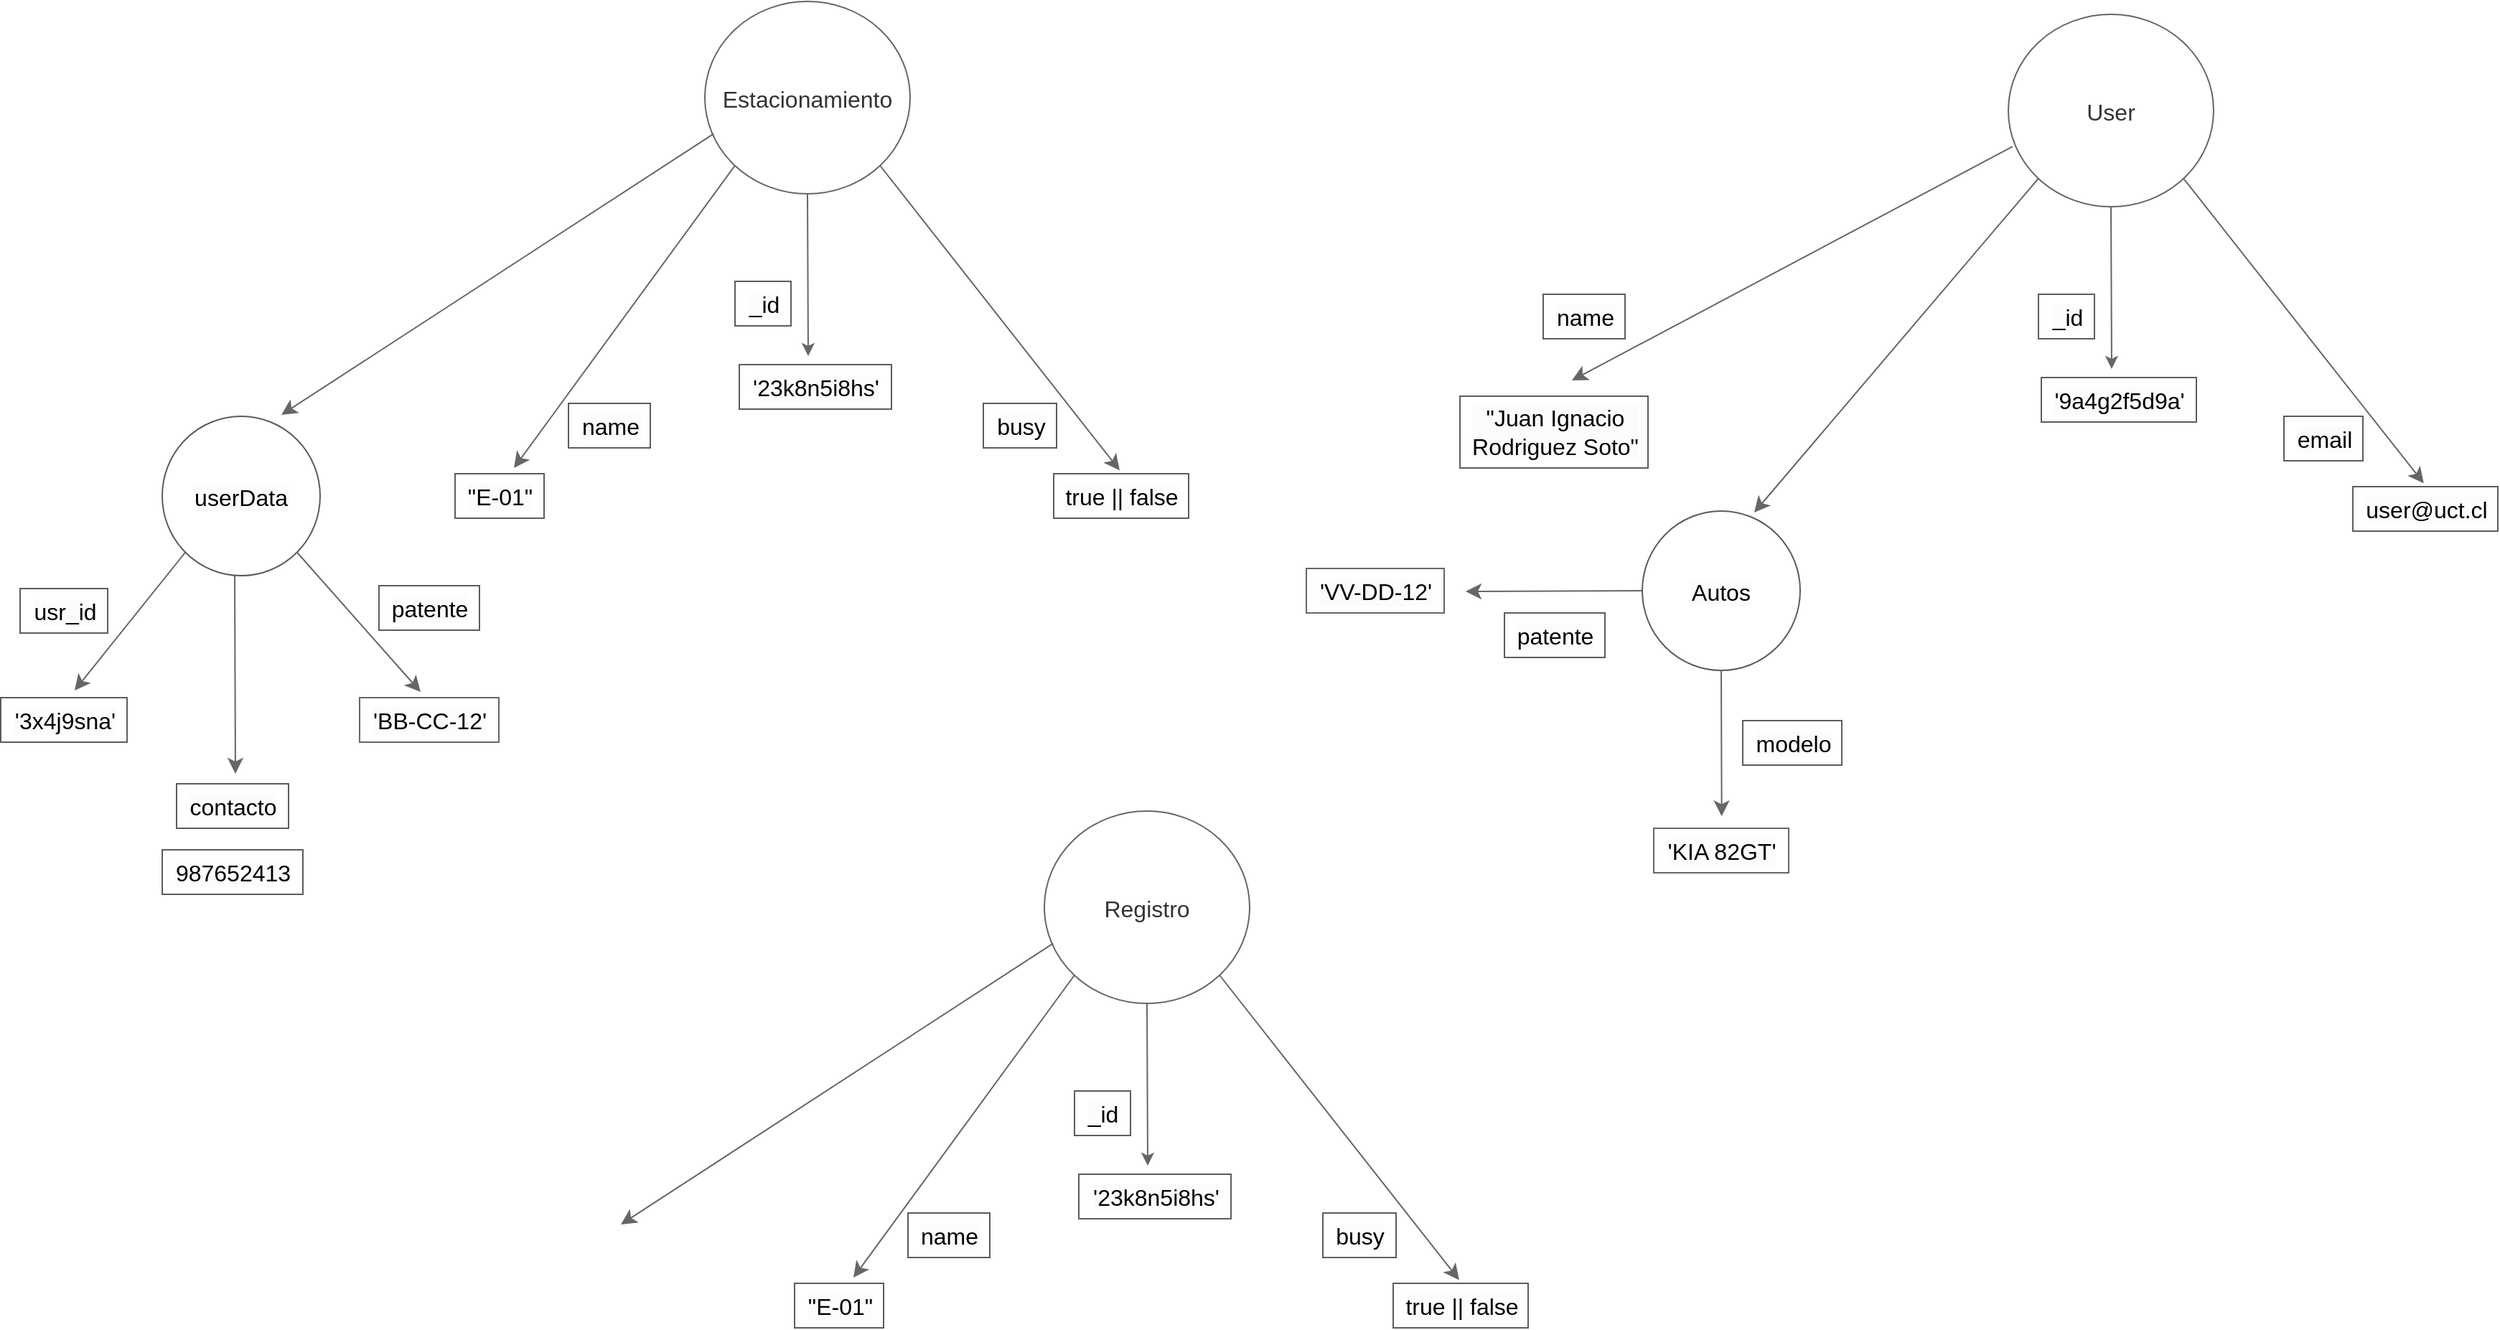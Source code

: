<mxfile version="21.6.8" type="device">
  <diagram name="Page-1" id="Mc0k5i1O1bZJucNY-eXT">
    <mxGraphModel dx="2809" dy="1663" grid="0" gridSize="10" guides="1" tooltips="1" connect="1" arrows="1" fold="1" page="0" pageScale="1" pageWidth="850" pageHeight="1100" background="#ffffff" math="0" shadow="0">
      <root>
        <mxCell id="0" />
        <mxCell id="1" parent="0" />
        <mxCell id="CsUUlYJ66MlTUgeljkit-2" style="edgeStyle=none;curved=1;rounded=0;orthogonalLoop=1;jettySize=auto;html=1;exitX=0.5;exitY=1;exitDx=0;exitDy=0;fontSize=12;labelBackgroundColor=#1D1D1D;fillColor=#f5f5f5;strokeColor=#666666;" parent="1" source="CsUUlYJ66MlTUgeljkit-1" edge="1">
          <mxGeometry relative="1" as="geometry">
            <mxPoint x="-158" y="-77" as="targetPoint" />
          </mxGeometry>
        </mxCell>
        <mxCell id="CsUUlYJ66MlTUgeljkit-6" style="edgeStyle=none;curved=1;rounded=0;orthogonalLoop=1;jettySize=auto;html=1;exitX=0;exitY=1;exitDx=0;exitDy=0;fontSize=12;startSize=8;endSize=8;labelBackgroundColor=#1D1D1D;fillColor=#f5f5f5;strokeColor=#666666;" parent="1" source="CsUUlYJ66MlTUgeljkit-1" edge="1">
          <mxGeometry relative="1" as="geometry">
            <mxPoint x="-363" y="1" as="targetPoint" />
          </mxGeometry>
        </mxCell>
        <mxCell id="CsUUlYJ66MlTUgeljkit-10" style="edgeStyle=none;curved=1;rounded=0;orthogonalLoop=1;jettySize=auto;html=1;exitX=1;exitY=1;exitDx=0;exitDy=0;fontSize=12;startSize=8;endSize=8;labelBackgroundColor=#1D1D1D;fillColor=#f5f5f5;strokeColor=#666666;entryX=0.489;entryY=-0.075;entryDx=0;entryDy=0;entryPerimeter=0;" parent="1" source="CsUUlYJ66MlTUgeljkit-1" target="CsUUlYJ66MlTUgeljkit-12" edge="1">
          <mxGeometry relative="1" as="geometry">
            <mxPoint x="46" y="-9" as="targetPoint" />
          </mxGeometry>
        </mxCell>
        <mxCell id="CsUUlYJ66MlTUgeljkit-13" style="edgeStyle=none;curved=1;rounded=0;orthogonalLoop=1;jettySize=auto;html=1;exitX=0.043;exitY=0.688;exitDx=0;exitDy=0;fontSize=12;startSize=8;endSize=8;exitPerimeter=0;labelBackgroundColor=#1D1D1D;fillColor=#f5f5f5;strokeColor=#666666;" parent="1" source="CsUUlYJ66MlTUgeljkit-1" edge="1">
          <mxGeometry relative="1" as="geometry">
            <mxPoint x="-525" y="-36" as="targetPoint" />
          </mxGeometry>
        </mxCell>
        <mxCell id="CsUUlYJ66MlTUgeljkit-1" value="Estacionamiento" style="ellipse;fontSize=16;labelBackgroundColor=none;fillColor=none;fontColor=#333333;strokeColor=#666666;" parent="1" vertex="1">
          <mxGeometry x="-230" y="-324" width="143" height="134" as="geometry" />
        </mxCell>
        <mxCell id="CsUUlYJ66MlTUgeljkit-4" value="_id" style="text;html=1;align=center;verticalAlign=middle;resizable=0;points=[];autosize=1;fontSize=16;labelBackgroundColor=#FCFCFC;fillColor=none;fontColor=#000000;strokeColor=#5C5C5C;" parent="1" vertex="1">
          <mxGeometry x="-209" y="-129" width="39" height="31" as="geometry" />
        </mxCell>
        <mxCell id="CsUUlYJ66MlTUgeljkit-5" value="&#39;23k8n5i8hs&#39;" style="text;html=1;align=center;verticalAlign=middle;resizable=0;points=[];autosize=1;fontSize=16;labelBackgroundColor=#FCFCFC;fillColor=none;fontColor=#000000;strokeColor=#5C5C5C;fillStyle=auto;" parent="1" vertex="1">
          <mxGeometry x="-206" y="-71" width="106" height="31" as="geometry" />
        </mxCell>
        <mxCell id="CsUUlYJ66MlTUgeljkit-7" value="name" style="text;html=1;align=center;verticalAlign=middle;resizable=0;points=[];autosize=1;fontSize=16;rotation=0;labelBackgroundColor=#FCFCFC;fillColor=none;fontColor=#000000;strokeColor=#5C5C5C;" parent="1" vertex="1">
          <mxGeometry x="-325" y="-44" width="57" height="31" as="geometry" />
        </mxCell>
        <mxCell id="CsUUlYJ66MlTUgeljkit-8" value="&quot;E-01&quot;" style="text;html=1;align=center;verticalAlign=middle;resizable=0;points=[];autosize=1;fontSize=16;rotation=0;labelBackgroundColor=#FCFCFC;fillColor=none;fontColor=#000000;strokeColor=#5C5C5C;" parent="1" vertex="1">
          <mxGeometry x="-404" y="5" width="62" height="31" as="geometry" />
        </mxCell>
        <mxCell id="CsUUlYJ66MlTUgeljkit-11" value="busy" style="text;html=1;align=center;verticalAlign=middle;resizable=0;points=[];autosize=1;fontSize=16;rotation=0;labelBackgroundColor=#FCFCFC;fillColor=none;fontColor=#000000;strokeColor=#5C5C5C;" parent="1" vertex="1">
          <mxGeometry x="-36" y="-44" width="51" height="31" as="geometry" />
        </mxCell>
        <mxCell id="CsUUlYJ66MlTUgeljkit-12" value="true || false" style="text;html=1;align=center;verticalAlign=middle;resizable=0;points=[];autosize=1;fontSize=16;labelBackgroundColor=#FCFCFC;fillColor=none;fontColor=#000000;strokeColor=#5C5C5C;" parent="1" vertex="1">
          <mxGeometry x="13" y="5" width="94" height="31" as="geometry" />
        </mxCell>
        <mxCell id="CsUUlYJ66MlTUgeljkit-15" style="edgeStyle=none;curved=1;rounded=0;orthogonalLoop=1;jettySize=auto;html=1;exitX=0;exitY=1;exitDx=0;exitDy=0;fontSize=12;startSize=8;endSize=8;labelBackgroundColor=#FCFCFC;fillColor=#f5f5f5;strokeColor=#666666;fontColor=#000000;" parent="1" source="CsUUlYJ66MlTUgeljkit-14" edge="1">
          <mxGeometry relative="1" as="geometry">
            <mxPoint x="-669" y="156" as="targetPoint" />
          </mxGeometry>
        </mxCell>
        <mxCell id="CsUUlYJ66MlTUgeljkit-16" style="edgeStyle=none;curved=1;rounded=0;orthogonalLoop=1;jettySize=auto;html=1;exitX=1;exitY=1;exitDx=0;exitDy=0;fontSize=12;startSize=8;endSize=8;labelBackgroundColor=#FCFCFC;fillColor=#f5f5f5;strokeColor=#666666;fontColor=#000000;" parent="1" source="CsUUlYJ66MlTUgeljkit-14" edge="1">
          <mxGeometry relative="1" as="geometry">
            <mxPoint x="-428" y="157" as="targetPoint" />
          </mxGeometry>
        </mxCell>
        <mxCell id="CsUUlYJ66MlTUgeljkit-14" value="userData" style="ellipse;fontSize=16;labelBackgroundColor=#FCFCFC;fillColor=none;fontColor=#000000;strokeColor=#5C5C5C;" parent="1" vertex="1">
          <mxGeometry x="-608" y="-35" width="110" height="111" as="geometry" />
        </mxCell>
        <mxCell id="CsUUlYJ66MlTUgeljkit-17" value="&#39;3x4j9sna&#39;" style="text;html=1;align=center;verticalAlign=middle;resizable=0;points=[];autosize=1;strokeColor=#5C5C5C;fillColor=none;fontSize=16;labelBackgroundColor=#FCFCFC;fontColor=#000000;" parent="1" vertex="1">
          <mxGeometry x="-720.5" y="161" width="88" height="31" as="geometry" />
        </mxCell>
        <mxCell id="CsUUlYJ66MlTUgeljkit-18" value="usr_id" style="text;html=1;align=center;verticalAlign=middle;resizable=0;points=[];autosize=1;fontSize=16;rotation=0;labelBackgroundColor=#FCFCFC;fillColor=none;fontColor=#000000;strokeColor=#5C5C5C;" parent="1" vertex="1">
          <mxGeometry x="-707" y="85" width="61" height="31" as="geometry" />
        </mxCell>
        <mxCell id="CsUUlYJ66MlTUgeljkit-20" value="patente" style="text;html=1;align=center;verticalAlign=middle;resizable=0;points=[];autosize=1;fontSize=16;rotation=0;labelBackgroundColor=#FCFCFC;fillColor=none;fontColor=#000000;strokeColor=#5C5C5C;" parent="1" vertex="1">
          <mxGeometry x="-457" y="83" width="70" height="31" as="geometry" />
        </mxCell>
        <mxCell id="CsUUlYJ66MlTUgeljkit-22" value="&#39;BB-CC-12&#39;" style="text;html=1;align=center;verticalAlign=middle;resizable=0;points=[];autosize=1;fontSize=16;labelBackgroundColor=#FCFCFC;fillColor=none;fontColor=#000000;strokeColor=#666666;" parent="1" vertex="1">
          <mxGeometry x="-470.5" y="161" width="97" height="31" as="geometry" />
        </mxCell>
        <mxCell id="CsUUlYJ66MlTUgeljkit-44" style="edgeStyle=none;curved=1;rounded=0;orthogonalLoop=1;jettySize=auto;html=1;exitX=0.5;exitY=1;exitDx=0;exitDy=0;fontSize=12;labelBackgroundColor=#1D1D1D;fillColor=#f5f5f5;strokeColor=#666666;" parent="1" source="CsUUlYJ66MlTUgeljkit-48" edge="1">
          <mxGeometry relative="1" as="geometry">
            <mxPoint x="750" y="-68" as="targetPoint" />
          </mxGeometry>
        </mxCell>
        <mxCell id="CsUUlYJ66MlTUgeljkit-45" style="edgeStyle=none;curved=1;rounded=0;orthogonalLoop=1;jettySize=auto;html=1;exitX=0.021;exitY=0.687;exitDx=0;exitDy=0;fontSize=12;startSize=8;endSize=8;labelBackgroundColor=#1D1D1D;fillColor=#f5f5f5;strokeColor=#666666;exitPerimeter=0;" parent="1" source="CsUUlYJ66MlTUgeljkit-48" edge="1">
          <mxGeometry relative="1" as="geometry">
            <mxPoint x="374" y="-60" as="targetPoint" />
          </mxGeometry>
        </mxCell>
        <mxCell id="CsUUlYJ66MlTUgeljkit-46" style="edgeStyle=none;curved=1;rounded=0;orthogonalLoop=1;jettySize=auto;html=1;exitX=1;exitY=1;exitDx=0;exitDy=0;fontSize=12;startSize=8;endSize=8;labelBackgroundColor=#1D1D1D;fillColor=#f5f5f5;strokeColor=#666666;entryX=0.489;entryY=-0.075;entryDx=0;entryDy=0;entryPerimeter=0;" parent="1" source="CsUUlYJ66MlTUgeljkit-48" target="CsUUlYJ66MlTUgeljkit-54" edge="1">
          <mxGeometry relative="1" as="geometry">
            <mxPoint x="954" as="targetPoint" />
          </mxGeometry>
        </mxCell>
        <mxCell id="CsUUlYJ66MlTUgeljkit-63" style="edgeStyle=none;curved=1;rounded=0;orthogonalLoop=1;jettySize=auto;html=1;exitX=0;exitY=1;exitDx=0;exitDy=0;fontSize=12;startSize=8;endSize=8;fillColor=#f5f5f5;strokeColor=#666666;" parent="1" source="CsUUlYJ66MlTUgeljkit-48" edge="1">
          <mxGeometry relative="1" as="geometry">
            <mxPoint x="501" y="32" as="targetPoint" />
          </mxGeometry>
        </mxCell>
        <mxCell id="CsUUlYJ66MlTUgeljkit-48" value="User" style="ellipse;fontSize=16;labelBackgroundColor=none;fillColor=none;fontColor=#333333;strokeColor=#666666;" parent="1" vertex="1">
          <mxGeometry x="678" y="-315" width="143" height="134" as="geometry" />
        </mxCell>
        <mxCell id="CsUUlYJ66MlTUgeljkit-49" value="_id" style="text;html=1;align=center;verticalAlign=middle;resizable=0;points=[];autosize=1;fontSize=16;labelBackgroundColor=#FCFCFC;fillColor=none;fontColor=#000000;strokeColor=#5C5C5C;" parent="1" vertex="1">
          <mxGeometry x="699" y="-120" width="39" height="31" as="geometry" />
        </mxCell>
        <mxCell id="CsUUlYJ66MlTUgeljkit-50" value="&#39;9a4g2f5d9a&#39;" style="text;html=1;align=center;verticalAlign=middle;resizable=0;points=[];autosize=1;fontSize=16;labelBackgroundColor=#FCFCFC;fillColor=none;fontColor=#000000;strokeColor=#5C5C5C;fillStyle=auto;" parent="1" vertex="1">
          <mxGeometry x="701" y="-62" width="108" height="31" as="geometry" />
        </mxCell>
        <mxCell id="CsUUlYJ66MlTUgeljkit-51" value="name" style="text;html=1;align=center;verticalAlign=middle;resizable=0;points=[];autosize=1;fontSize=16;rotation=0;labelBackgroundColor=#FCFCFC;fillColor=none;fontColor=#000000;strokeColor=#5C5C5C;" parent="1" vertex="1">
          <mxGeometry x="354" y="-120" width="57" height="31" as="geometry" />
        </mxCell>
        <mxCell id="CsUUlYJ66MlTUgeljkit-52" value="&quot;Juan Ignacio&lt;br&gt;Rodriguez Soto&quot;" style="text;html=1;align=center;verticalAlign=middle;resizable=0;points=[];autosize=1;fontSize=16;rotation=0;labelBackgroundColor=#FCFCFC;fillColor=none;fontColor=#000000;strokeColor=#5C5C5C;" parent="1" vertex="1">
          <mxGeometry x="296" y="-49" width="131" height="50" as="geometry" />
        </mxCell>
        <mxCell id="CsUUlYJ66MlTUgeljkit-53" value="email" style="text;html=1;align=center;verticalAlign=middle;resizable=0;points=[];autosize=1;fontSize=16;rotation=0;labelBackgroundColor=#FCFCFC;fillColor=none;fontColor=#000000;strokeColor=#5C5C5C;" parent="1" vertex="1">
          <mxGeometry x="870" y="-35" width="55" height="31" as="geometry" />
        </mxCell>
        <mxCell id="CsUUlYJ66MlTUgeljkit-54" value="user@uct.cl" style="text;html=1;align=center;verticalAlign=middle;resizable=0;points=[];autosize=1;fontSize=16;labelBackgroundColor=#FCFCFC;fillColor=none;fontColor=#000000;strokeColor=#5C5C5C;" parent="1" vertex="1">
          <mxGeometry x="918" y="14" width="101" height="31" as="geometry" />
        </mxCell>
        <mxCell id="CsUUlYJ66MlTUgeljkit-67" style="edgeStyle=none;curved=1;rounded=0;orthogonalLoop=1;jettySize=auto;html=1;exitX=0;exitY=0.5;exitDx=0;exitDy=0;fontSize=12;startSize=8;endSize=8;labelBackgroundColor=#FCFCFC;fillColor=#f5f5f5;strokeColor=#666666;fontColor=#000000;" parent="1" source="CsUUlYJ66MlTUgeljkit-68" edge="1">
          <mxGeometry relative="1" as="geometry">
            <mxPoint x="300" y="87" as="targetPoint" />
          </mxGeometry>
        </mxCell>
        <mxCell id="CsUUlYJ66MlTUgeljkit-73" style="edgeStyle=none;curved=1;rounded=0;orthogonalLoop=1;jettySize=auto;html=1;exitX=0.5;exitY=1;exitDx=0;exitDy=0;fontSize=12;startSize=8;endSize=8;fillColor=#f5f5f5;strokeColor=#666666;" parent="1" source="CsUUlYJ66MlTUgeljkit-68" edge="1">
          <mxGeometry relative="1" as="geometry">
            <mxPoint x="478.333" y="243.667" as="targetPoint" />
          </mxGeometry>
        </mxCell>
        <mxCell id="CsUUlYJ66MlTUgeljkit-68" value="Autos" style="ellipse;fontSize=16;labelBackgroundColor=#FCFCFC;fillColor=none;fontColor=#000000;strokeColor=#5C5C5C;" parent="1" vertex="1">
          <mxGeometry x="423" y="31" width="110" height="111" as="geometry" />
        </mxCell>
        <mxCell id="CsUUlYJ66MlTUgeljkit-69" value="patente" style="text;html=1;align=center;verticalAlign=middle;resizable=0;points=[];autosize=1;fontSize=16;rotation=0;labelBackgroundColor=#FCFCFC;fillColor=none;fontColor=#000000;strokeColor=#5C5C5C;" parent="1" vertex="1">
          <mxGeometry x="327" y="102" width="70" height="31" as="geometry" />
        </mxCell>
        <mxCell id="CsUUlYJ66MlTUgeljkit-72" value="&#39;VV-DD-12&#39;" style="text;html=1;align=center;verticalAlign=middle;resizable=0;points=[];autosize=1;fontSize=16;labelBackgroundColor=#FCFCFC;fillColor=none;fontColor=#000000;strokeColor=#666666;" parent="1" vertex="1">
          <mxGeometry x="189" y="71" width="96" height="31" as="geometry" />
        </mxCell>
        <mxCell id="CsUUlYJ66MlTUgeljkit-74" value="modelo" style="text;html=1;align=center;verticalAlign=middle;resizable=0;points=[];autosize=1;fontSize=16;rotation=0;labelBackgroundColor=#FCFCFC;fillColor=none;fontColor=#000000;strokeColor=#5C5C5C;" parent="1" vertex="1">
          <mxGeometry x="493" y="177" width="69" height="31" as="geometry" />
        </mxCell>
        <mxCell id="CsUUlYJ66MlTUgeljkit-75" value="&#39;KIA 82GT&#39;" style="text;html=1;align=center;verticalAlign=middle;resizable=0;points=[];autosize=1;fontSize=16;labelBackgroundColor=#FCFCFC;fillColor=none;fontColor=#000000;strokeColor=#666666;" parent="1" vertex="1">
          <mxGeometry x="431" y="252" width="94" height="31" as="geometry" />
        </mxCell>
        <mxCell id="-L_JFR_nqH-sr-A5FqX6-1" style="edgeStyle=none;curved=1;rounded=0;orthogonalLoop=1;jettySize=auto;html=1;exitX=0.5;exitY=1;exitDx=0;exitDy=0;fontSize=12;labelBackgroundColor=#1D1D1D;fillColor=#f5f5f5;strokeColor=#666666;" edge="1" parent="1" source="-L_JFR_nqH-sr-A5FqX6-5">
          <mxGeometry relative="1" as="geometry">
            <mxPoint x="78.5" y="487" as="targetPoint" />
          </mxGeometry>
        </mxCell>
        <mxCell id="-L_JFR_nqH-sr-A5FqX6-2" style="edgeStyle=none;curved=1;rounded=0;orthogonalLoop=1;jettySize=auto;html=1;exitX=0;exitY=1;exitDx=0;exitDy=0;fontSize=12;startSize=8;endSize=8;labelBackgroundColor=#1D1D1D;fillColor=#f5f5f5;strokeColor=#666666;" edge="1" parent="1" source="-L_JFR_nqH-sr-A5FqX6-5">
          <mxGeometry relative="1" as="geometry">
            <mxPoint x="-126.5" y="565" as="targetPoint" />
          </mxGeometry>
        </mxCell>
        <mxCell id="-L_JFR_nqH-sr-A5FqX6-3" style="edgeStyle=none;curved=1;rounded=0;orthogonalLoop=1;jettySize=auto;html=1;exitX=1;exitY=1;exitDx=0;exitDy=0;fontSize=12;startSize=8;endSize=8;labelBackgroundColor=#1D1D1D;fillColor=#f5f5f5;strokeColor=#666666;entryX=0.489;entryY=-0.075;entryDx=0;entryDy=0;entryPerimeter=0;" edge="1" parent="1" source="-L_JFR_nqH-sr-A5FqX6-5" target="-L_JFR_nqH-sr-A5FqX6-11">
          <mxGeometry relative="1" as="geometry">
            <mxPoint x="282.5" y="555" as="targetPoint" />
          </mxGeometry>
        </mxCell>
        <mxCell id="-L_JFR_nqH-sr-A5FqX6-4" style="edgeStyle=none;curved=1;rounded=0;orthogonalLoop=1;jettySize=auto;html=1;exitX=0.043;exitY=0.688;exitDx=0;exitDy=0;fontSize=12;startSize=8;endSize=8;exitPerimeter=0;labelBackgroundColor=#1D1D1D;fillColor=#f5f5f5;strokeColor=#666666;" edge="1" parent="1" source="-L_JFR_nqH-sr-A5FqX6-5">
          <mxGeometry relative="1" as="geometry">
            <mxPoint x="-288.5" y="528" as="targetPoint" />
          </mxGeometry>
        </mxCell>
        <mxCell id="-L_JFR_nqH-sr-A5FqX6-5" value="Registro" style="ellipse;fontSize=16;labelBackgroundColor=none;fillColor=none;fontColor=#333333;strokeColor=#666666;" vertex="1" parent="1">
          <mxGeometry x="6.5" y="240" width="143" height="134" as="geometry" />
        </mxCell>
        <mxCell id="-L_JFR_nqH-sr-A5FqX6-6" value="_id" style="text;html=1;align=center;verticalAlign=middle;resizable=0;points=[];autosize=1;fontSize=16;labelBackgroundColor=#FCFCFC;fillColor=none;fontColor=#000000;strokeColor=#5C5C5C;" vertex="1" parent="1">
          <mxGeometry x="27.5" y="435" width="39" height="31" as="geometry" />
        </mxCell>
        <mxCell id="-L_JFR_nqH-sr-A5FqX6-7" value="&#39;23k8n5i8hs&#39;" style="text;html=1;align=center;verticalAlign=middle;resizable=0;points=[];autosize=1;fontSize=16;labelBackgroundColor=#FCFCFC;fillColor=none;fontColor=#000000;strokeColor=#5C5C5C;fillStyle=auto;" vertex="1" parent="1">
          <mxGeometry x="30.5" y="493" width="106" height="31" as="geometry" />
        </mxCell>
        <mxCell id="-L_JFR_nqH-sr-A5FqX6-8" value="name" style="text;html=1;align=center;verticalAlign=middle;resizable=0;points=[];autosize=1;fontSize=16;rotation=0;labelBackgroundColor=#FCFCFC;fillColor=none;fontColor=#000000;strokeColor=#5C5C5C;" vertex="1" parent="1">
          <mxGeometry x="-88.5" y="520" width="57" height="31" as="geometry" />
        </mxCell>
        <mxCell id="-L_JFR_nqH-sr-A5FqX6-9" value="&quot;E-01&quot;" style="text;html=1;align=center;verticalAlign=middle;resizable=0;points=[];autosize=1;fontSize=16;rotation=0;labelBackgroundColor=#FCFCFC;fillColor=none;fontColor=#000000;strokeColor=#5C5C5C;" vertex="1" parent="1">
          <mxGeometry x="-167.5" y="569" width="62" height="31" as="geometry" />
        </mxCell>
        <mxCell id="-L_JFR_nqH-sr-A5FqX6-10" value="busy" style="text;html=1;align=center;verticalAlign=middle;resizable=0;points=[];autosize=1;fontSize=16;rotation=0;labelBackgroundColor=#FCFCFC;fillColor=none;fontColor=#000000;strokeColor=#5C5C5C;" vertex="1" parent="1">
          <mxGeometry x="200.5" y="520" width="51" height="31" as="geometry" />
        </mxCell>
        <mxCell id="-L_JFR_nqH-sr-A5FqX6-11" value="true || false" style="text;html=1;align=center;verticalAlign=middle;resizable=0;points=[];autosize=1;fontSize=16;labelBackgroundColor=#FCFCFC;fillColor=none;fontColor=#000000;strokeColor=#5C5C5C;" vertex="1" parent="1">
          <mxGeometry x="249.5" y="569" width="94" height="31" as="geometry" />
        </mxCell>
        <mxCell id="-L_JFR_nqH-sr-A5FqX6-19" style="edgeStyle=none;curved=1;rounded=0;orthogonalLoop=1;jettySize=auto;html=1;exitX=0;exitY=1;exitDx=0;exitDy=0;fontSize=12;startSize=8;endSize=8;labelBackgroundColor=#FCFCFC;fillColor=#f5f5f5;strokeColor=#666666;fontColor=#000000;" edge="1" parent="1">
          <mxGeometry relative="1" as="geometry">
            <mxPoint x="-557" y="214" as="targetPoint" />
            <mxPoint x="-557.5" y="76" as="sourcePoint" />
          </mxGeometry>
        </mxCell>
        <mxCell id="-L_JFR_nqH-sr-A5FqX6-20" value="987652413" style="text;html=1;align=center;verticalAlign=middle;resizable=0;points=[];autosize=1;strokeColor=#5C5C5C;fillColor=none;fontSize=16;labelBackgroundColor=#FCFCFC;fontColor=#000000;" vertex="1" parent="1">
          <mxGeometry x="-608" y="267" width="98" height="31" as="geometry" />
        </mxCell>
        <mxCell id="-L_JFR_nqH-sr-A5FqX6-21" value="contacto" style="text;html=1;align=center;verticalAlign=middle;resizable=0;points=[];autosize=1;fontSize=16;rotation=0;labelBackgroundColor=#FCFCFC;fillColor=none;fontColor=#000000;strokeColor=#5C5C5C;" vertex="1" parent="1">
          <mxGeometry x="-598" y="221" width="78" height="31" as="geometry" />
        </mxCell>
      </root>
    </mxGraphModel>
  </diagram>
</mxfile>
